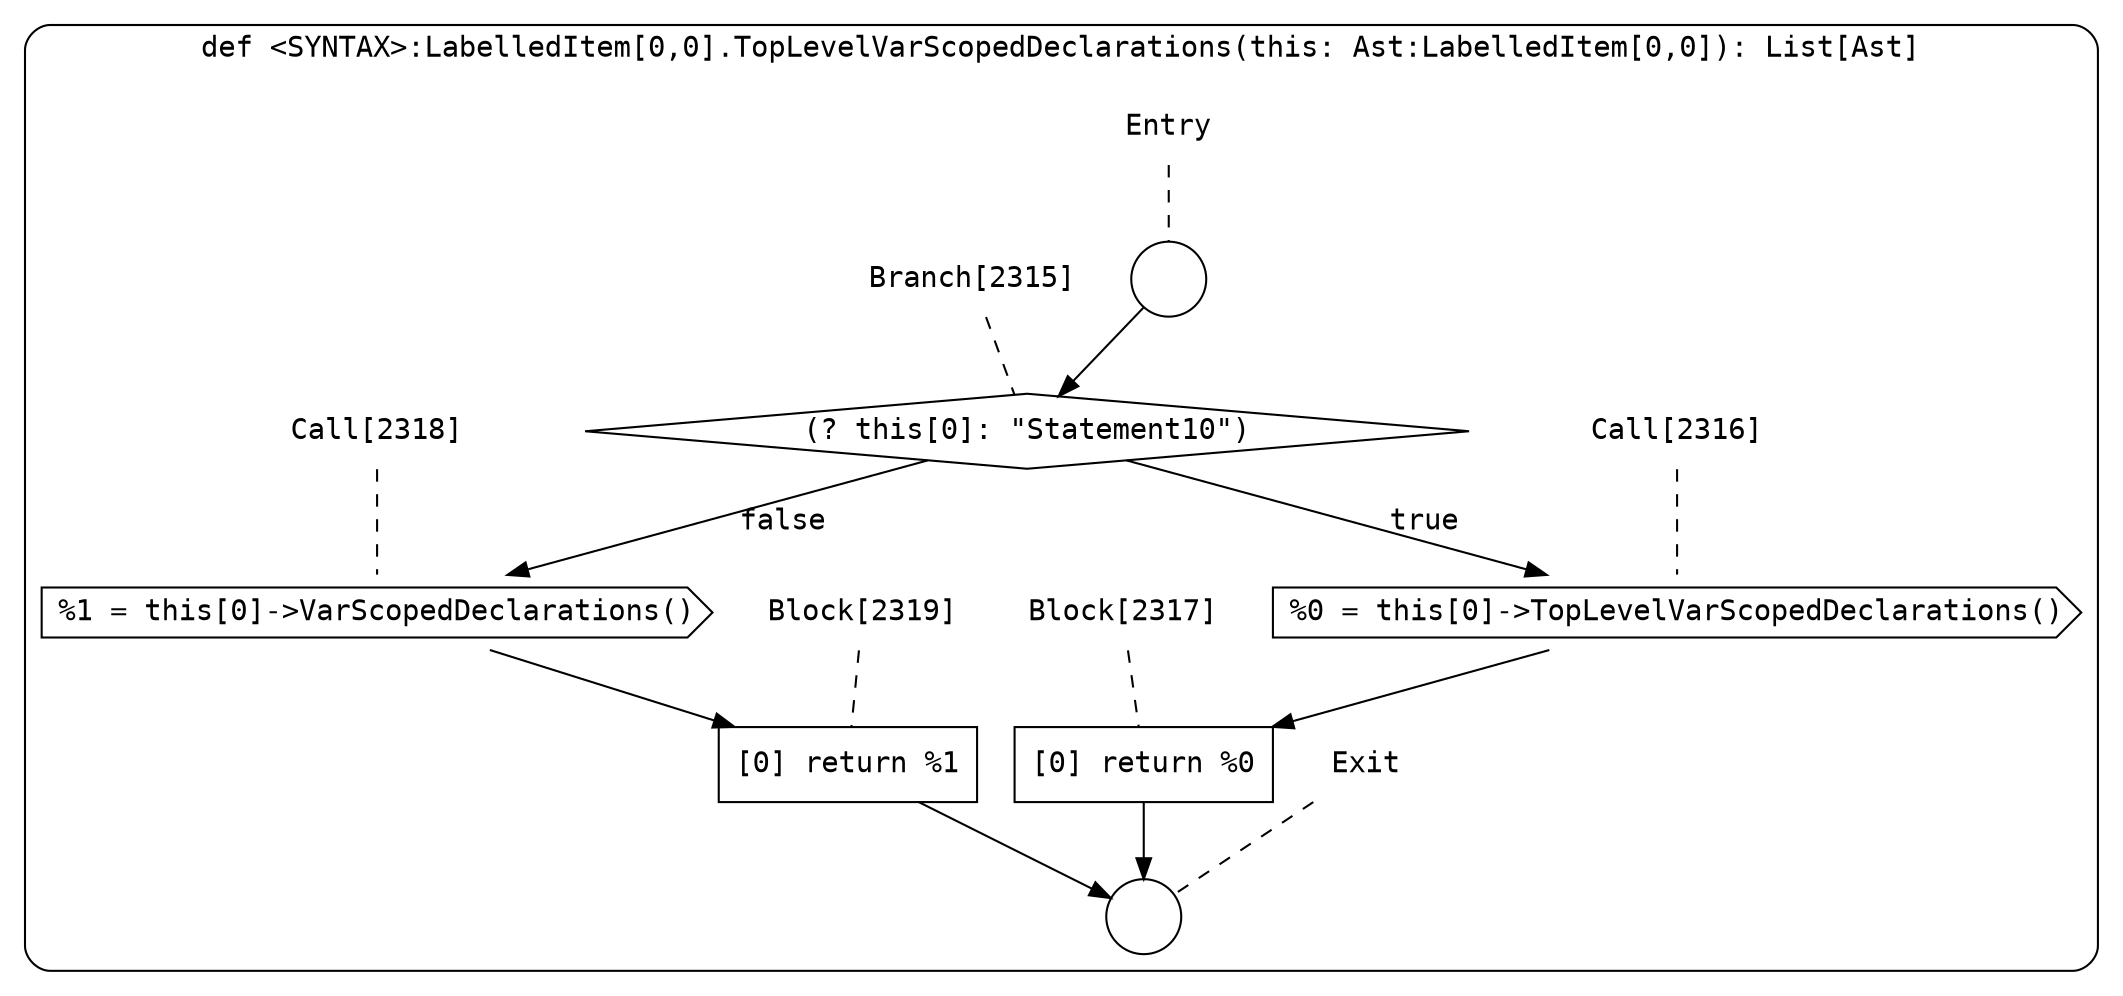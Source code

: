 digraph {
  graph [fontname = "Consolas"]
  node [fontname = "Consolas"]
  edge [fontname = "Consolas"]
  subgraph cluster475 {
    label = "def <SYNTAX>:LabelledItem[0,0].TopLevelVarScopedDeclarations(this: Ast:LabelledItem[0,0]): List[Ast]"
    style = rounded
    cluster475_entry_name [shape=none, label=<<font color="black">Entry</font>>]
    cluster475_entry_name -> cluster475_entry [arrowhead=none, color="black", style=dashed]
    cluster475_entry [shape=circle label=" " color="black" fillcolor="white" style=filled]
    cluster475_entry -> node2315 [color="black"]
    cluster475_exit_name [shape=none, label=<<font color="black">Exit</font>>]
    cluster475_exit_name -> cluster475_exit [arrowhead=none, color="black", style=dashed]
    cluster475_exit [shape=circle label=" " color="black" fillcolor="white" style=filled]
    node2315_name [shape=none, label=<<font color="black">Branch[2315]</font>>]
    node2315_name -> node2315 [arrowhead=none, color="black", style=dashed]
    node2315 [shape=diamond, label=<<font color="black">(? this[0]: &quot;Statement10&quot;)</font>> color="black" fillcolor="white", style=filled]
    node2315 -> node2316 [label=<<font color="black">true</font>> color="black"]
    node2315 -> node2318 [label=<<font color="black">false</font>> color="black"]
    node2316_name [shape=none, label=<<font color="black">Call[2316]</font>>]
    node2316_name -> node2316 [arrowhead=none, color="black", style=dashed]
    node2316 [shape=cds, label=<<font color="black">%0 = this[0]-&gt;TopLevelVarScopedDeclarations()</font>> color="black" fillcolor="white", style=filled]
    node2316 -> node2317 [color="black"]
    node2318_name [shape=none, label=<<font color="black">Call[2318]</font>>]
    node2318_name -> node2318 [arrowhead=none, color="black", style=dashed]
    node2318 [shape=cds, label=<<font color="black">%1 = this[0]-&gt;VarScopedDeclarations()</font>> color="black" fillcolor="white", style=filled]
    node2318 -> node2319 [color="black"]
    node2317_name [shape=none, label=<<font color="black">Block[2317]</font>>]
    node2317_name -> node2317 [arrowhead=none, color="black", style=dashed]
    node2317 [shape=box, label=<<font color="black">[0] return %0<BR ALIGN="LEFT"/></font>> color="black" fillcolor="white", style=filled]
    node2317 -> cluster475_exit [color="black"]
    node2319_name [shape=none, label=<<font color="black">Block[2319]</font>>]
    node2319_name -> node2319 [arrowhead=none, color="black", style=dashed]
    node2319 [shape=box, label=<<font color="black">[0] return %1<BR ALIGN="LEFT"/></font>> color="black" fillcolor="white", style=filled]
    node2319 -> cluster475_exit [color="black"]
  }
}